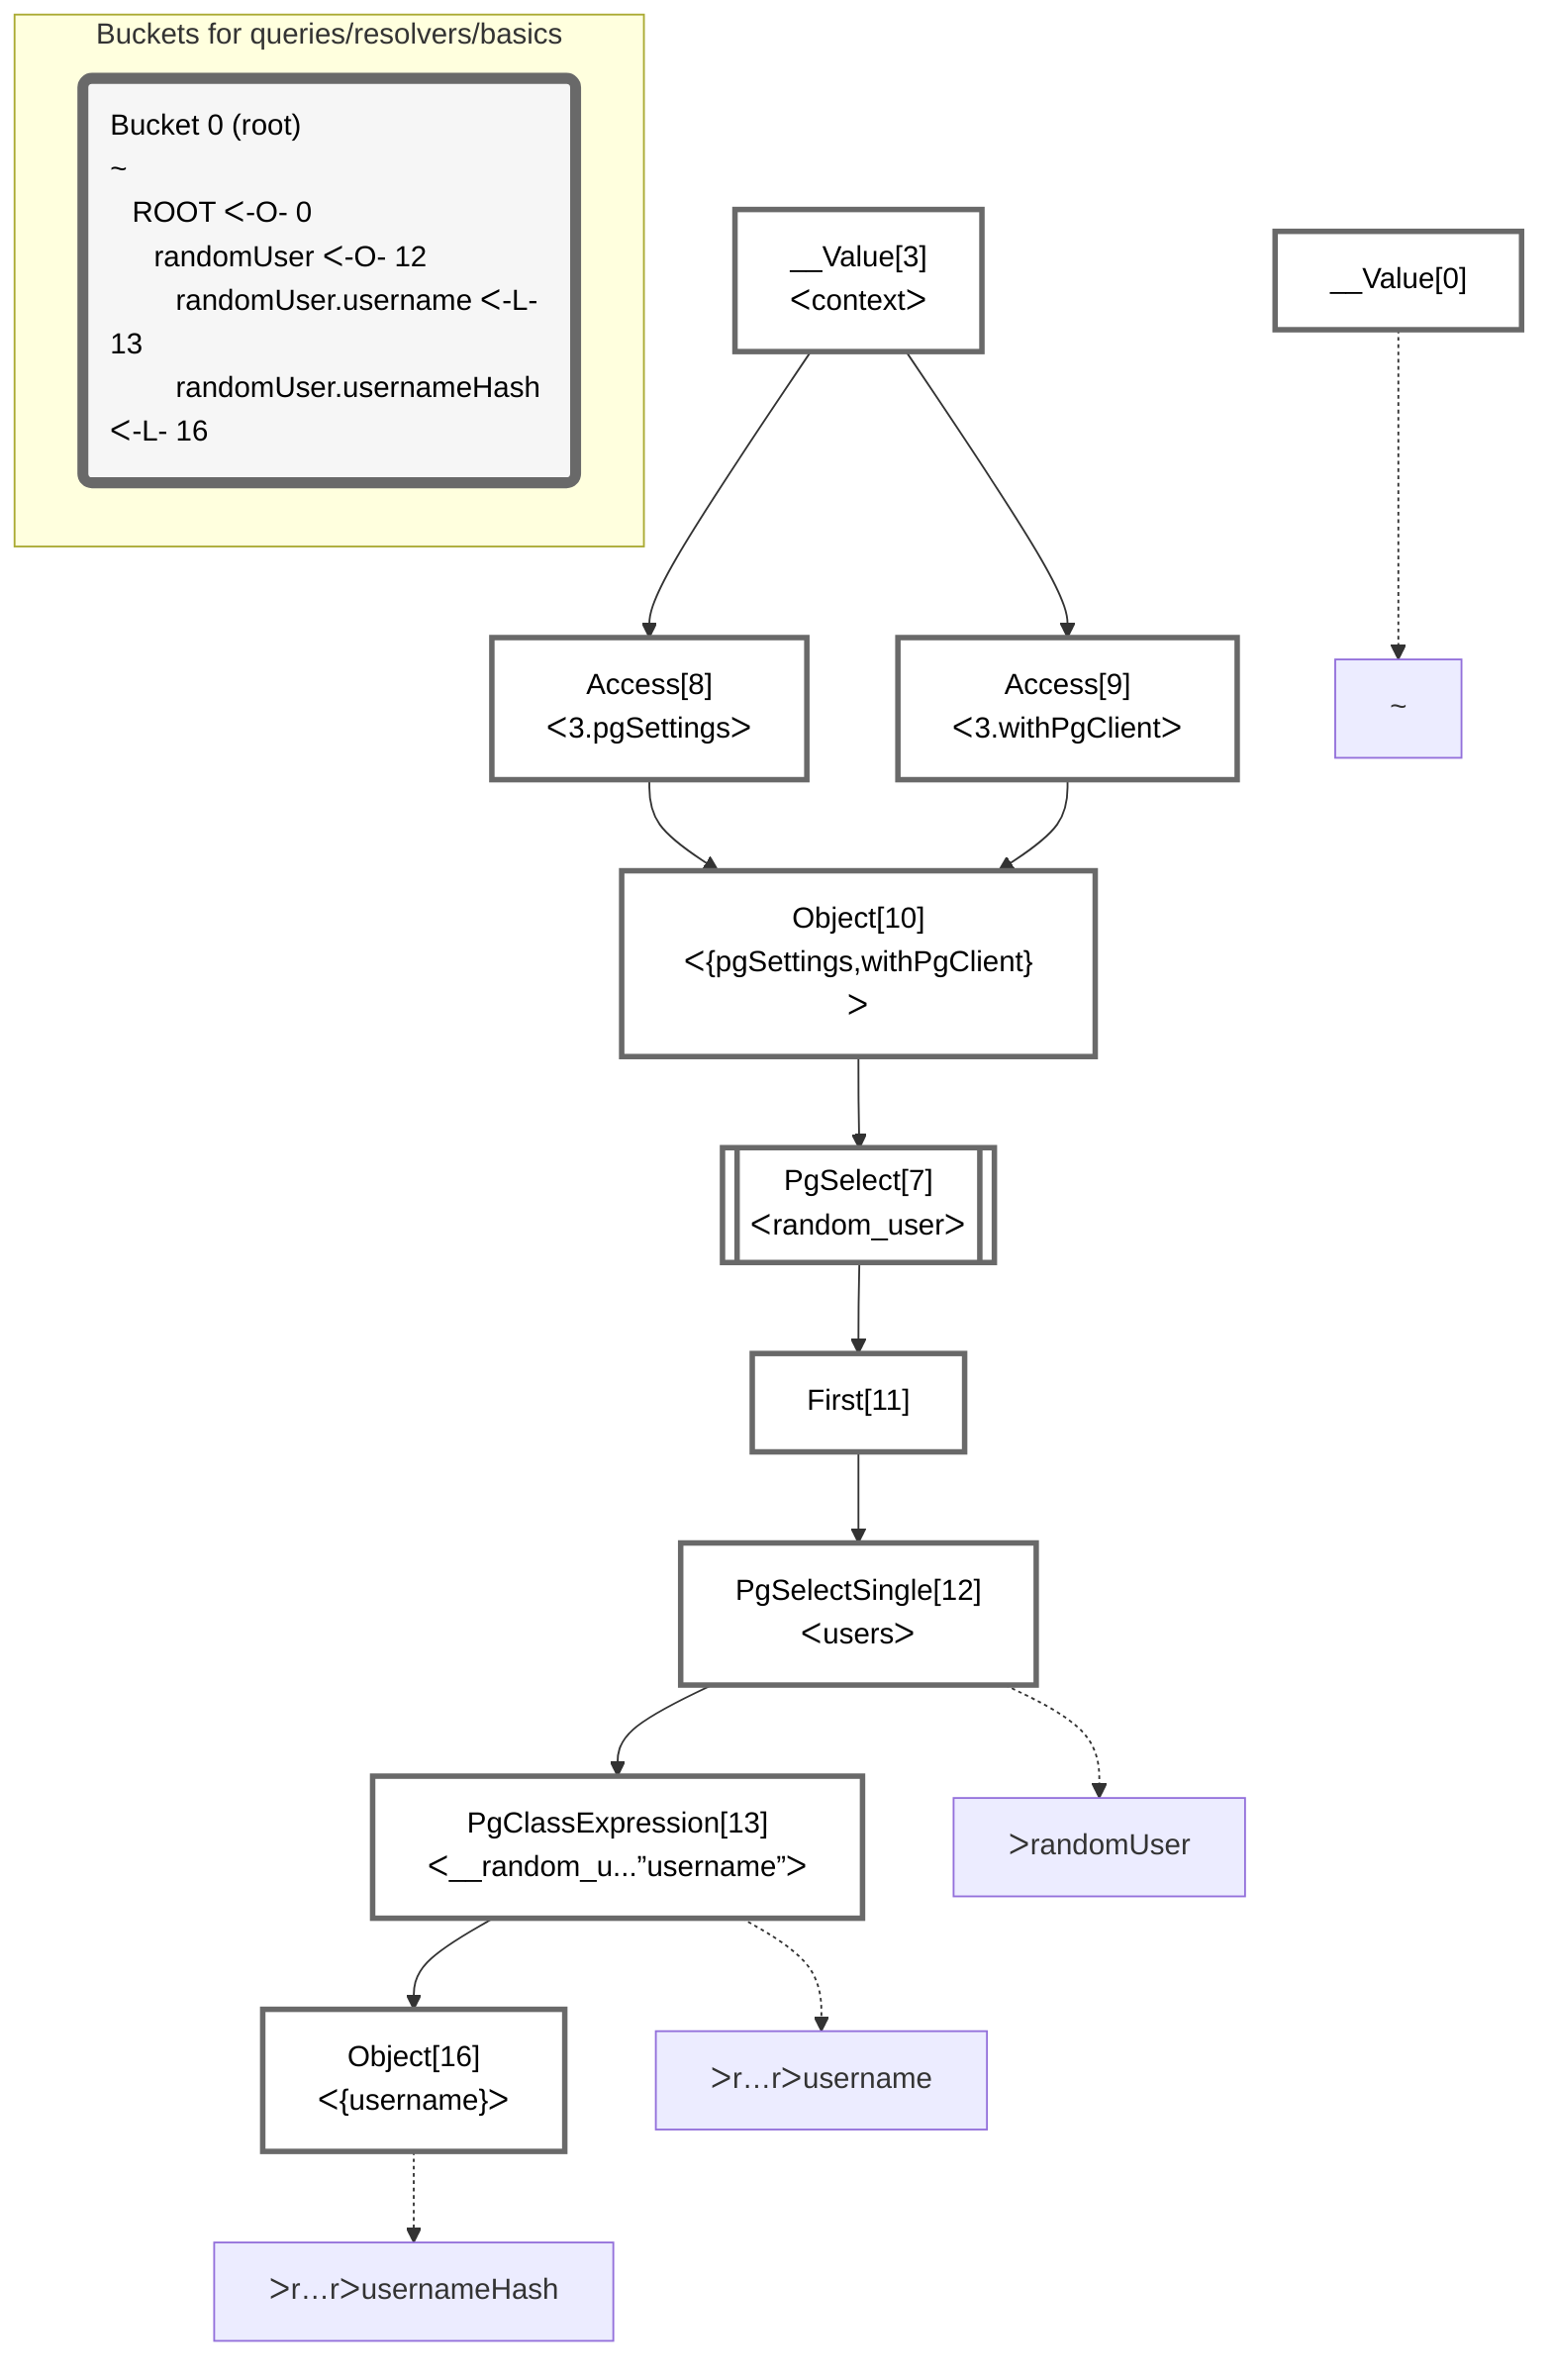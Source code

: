 graph TD
    classDef path fill:#eee,stroke:#000,color:#000
    classDef plan fill:#fff,stroke-width:3px,color:#000
    classDef itemplan fill:#fff,stroke-width:6px,color:#000
    classDef sideeffectplan fill:#f00,stroke-width:6px,color:#000
    classDef bucket fill:#f6f6f6,color:#000,stroke-width:6px,text-align:left


    %% define plans
    __Value0["__Value[0]"]:::plan
    __Value3["__Value[3]<br />ᐸcontextᐳ"]:::plan
    Access8["Access[8]<br />ᐸ3.pgSettingsᐳ"]:::plan
    Access9["Access[9]<br />ᐸ3.withPgClientᐳ"]:::plan
    Object10["Object[10]<br />ᐸ{pgSettings,withPgClient}ᐳ"]:::plan
    PgSelect7[["PgSelect[7]<br />ᐸrandom_userᐳ"]]:::plan
    First11["First[11]"]:::plan
    PgSelectSingle12["PgSelectSingle[12]<br />ᐸusersᐳ"]:::plan
    PgClassExpression13["PgClassExpression[13]<br />ᐸ__random_u...”username”ᐳ"]:::plan
    Object16["Object[16]<br />ᐸ{username}ᐳ"]:::plan

    %% plan dependencies
    __Value3 --> Access8
    __Value3 --> Access9
    Access8 & Access9 --> Object10
    Object10 --> PgSelect7
    PgSelect7 --> First11
    First11 --> PgSelectSingle12
    PgSelectSingle12 --> PgClassExpression13
    PgClassExpression13 --> Object16

    %% plan-to-path relationships
    P0["~"]
    __Value0 -.-> P0
    P12["ᐳrandomUser"]
    PgSelectSingle12 -.-> P12
    P13["ᐳr…rᐳusername"]
    PgClassExpression13 -.-> P13
    P16["ᐳr…rᐳusernameHash"]
    Object16 -.-> P16

    subgraph "Buckets for queries/resolvers/basics"
    Bucket0("Bucket 0 (root)<br />~<br />⠀ROOT ᐸ-O- 0<br />⠀⠀randomUser ᐸ-O- 12<br />⠀⠀⠀randomUser.username ᐸ-L- 13<br />⠀⠀⠀randomUser.usernameHash ᐸ-L- 16"):::bucket
    classDef bucket0 stroke:#696969
    class Bucket0,__Value0,__Value3,PgSelect7,Access8,Access9,Object10,First11,PgSelectSingle12,PgClassExpression13,Object16 bucket0
    end